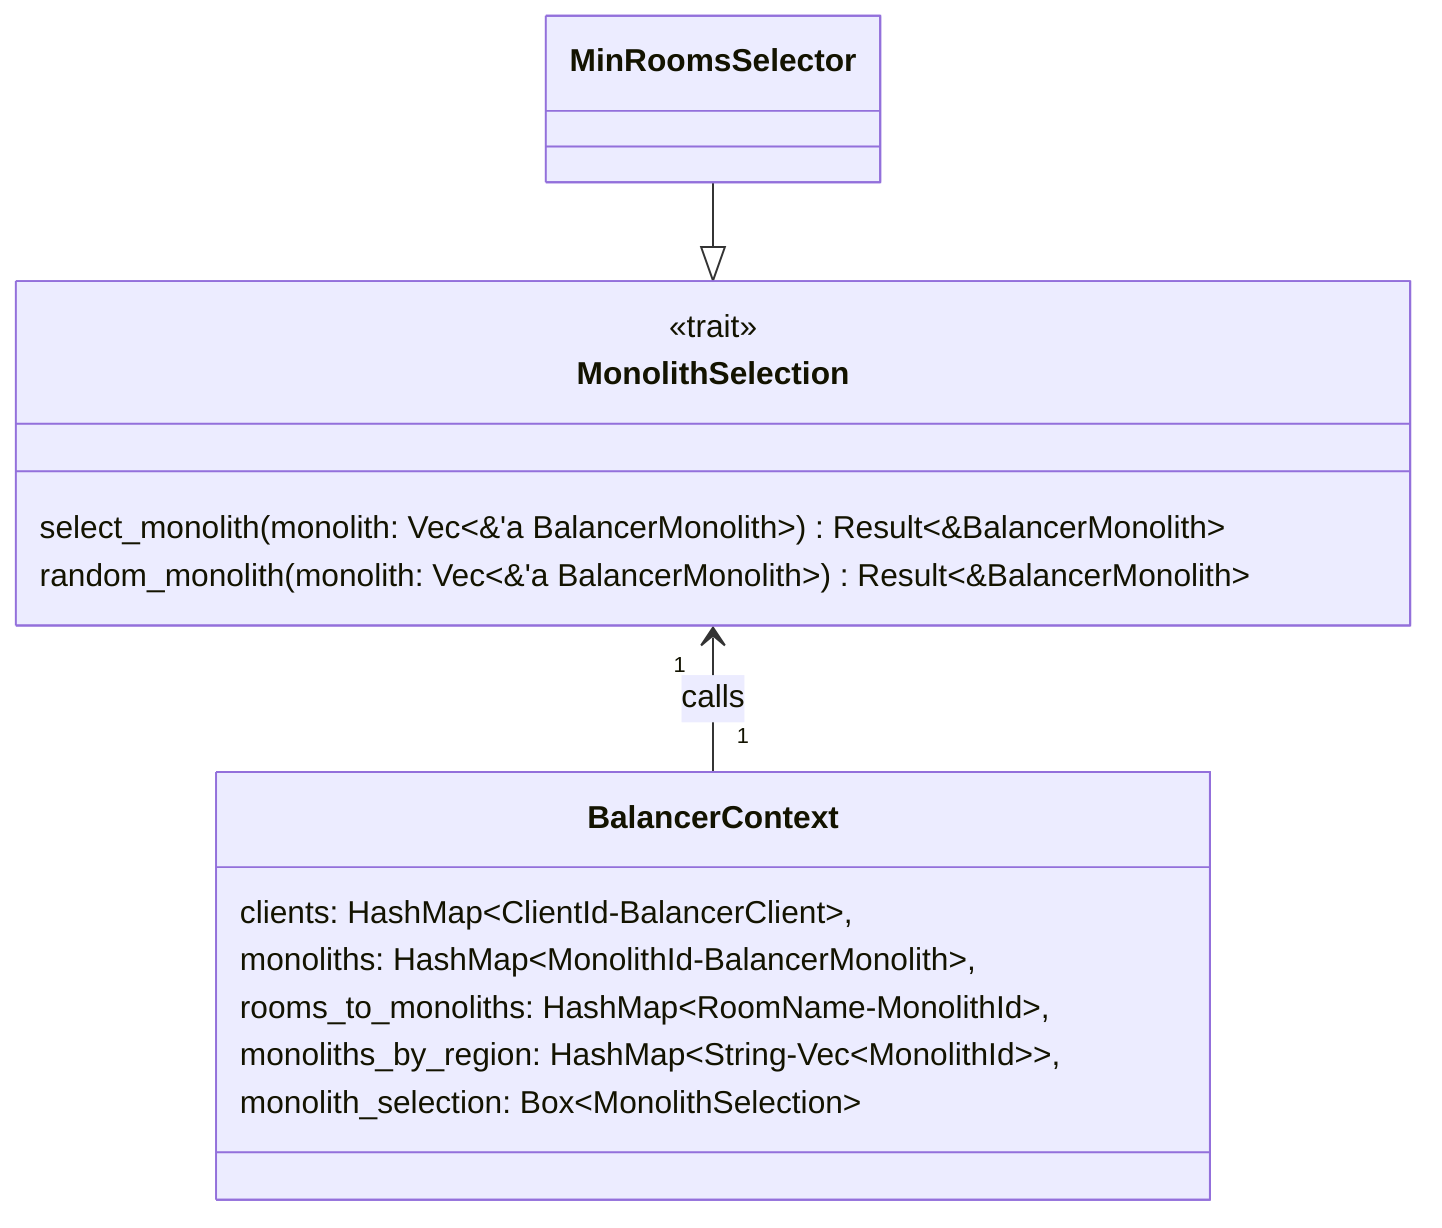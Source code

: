 classDiagram
    direction BT

    class MinRoomsSelector

    class MonolithSelection {
        <<trait>>
        select_monolith(monolith: Vec~&'a BalancerMonolith~) Result~&BalancerMonolith~
        random_monolith(monolith: Vec~&'a BalancerMonolith~) Result~&BalancerMonolith~

    }

    MonolithSelection <|-- MinRoomsSelector

    class BalancerContext {
        clients: HashMap~ClientId-BalancerClient~,
        monoliths: HashMap~MonolithId-BalancerMonolith~,
        rooms_to_monoliths: HashMap~RoomName-MonolithId~,
        monoliths_by_region: HashMap~String-Vec~MonolithId~~,
        monolith_selection: Box~MonolithSelection~
    }

    BalancerContext "1" --> "1" MonolithSelection : calls